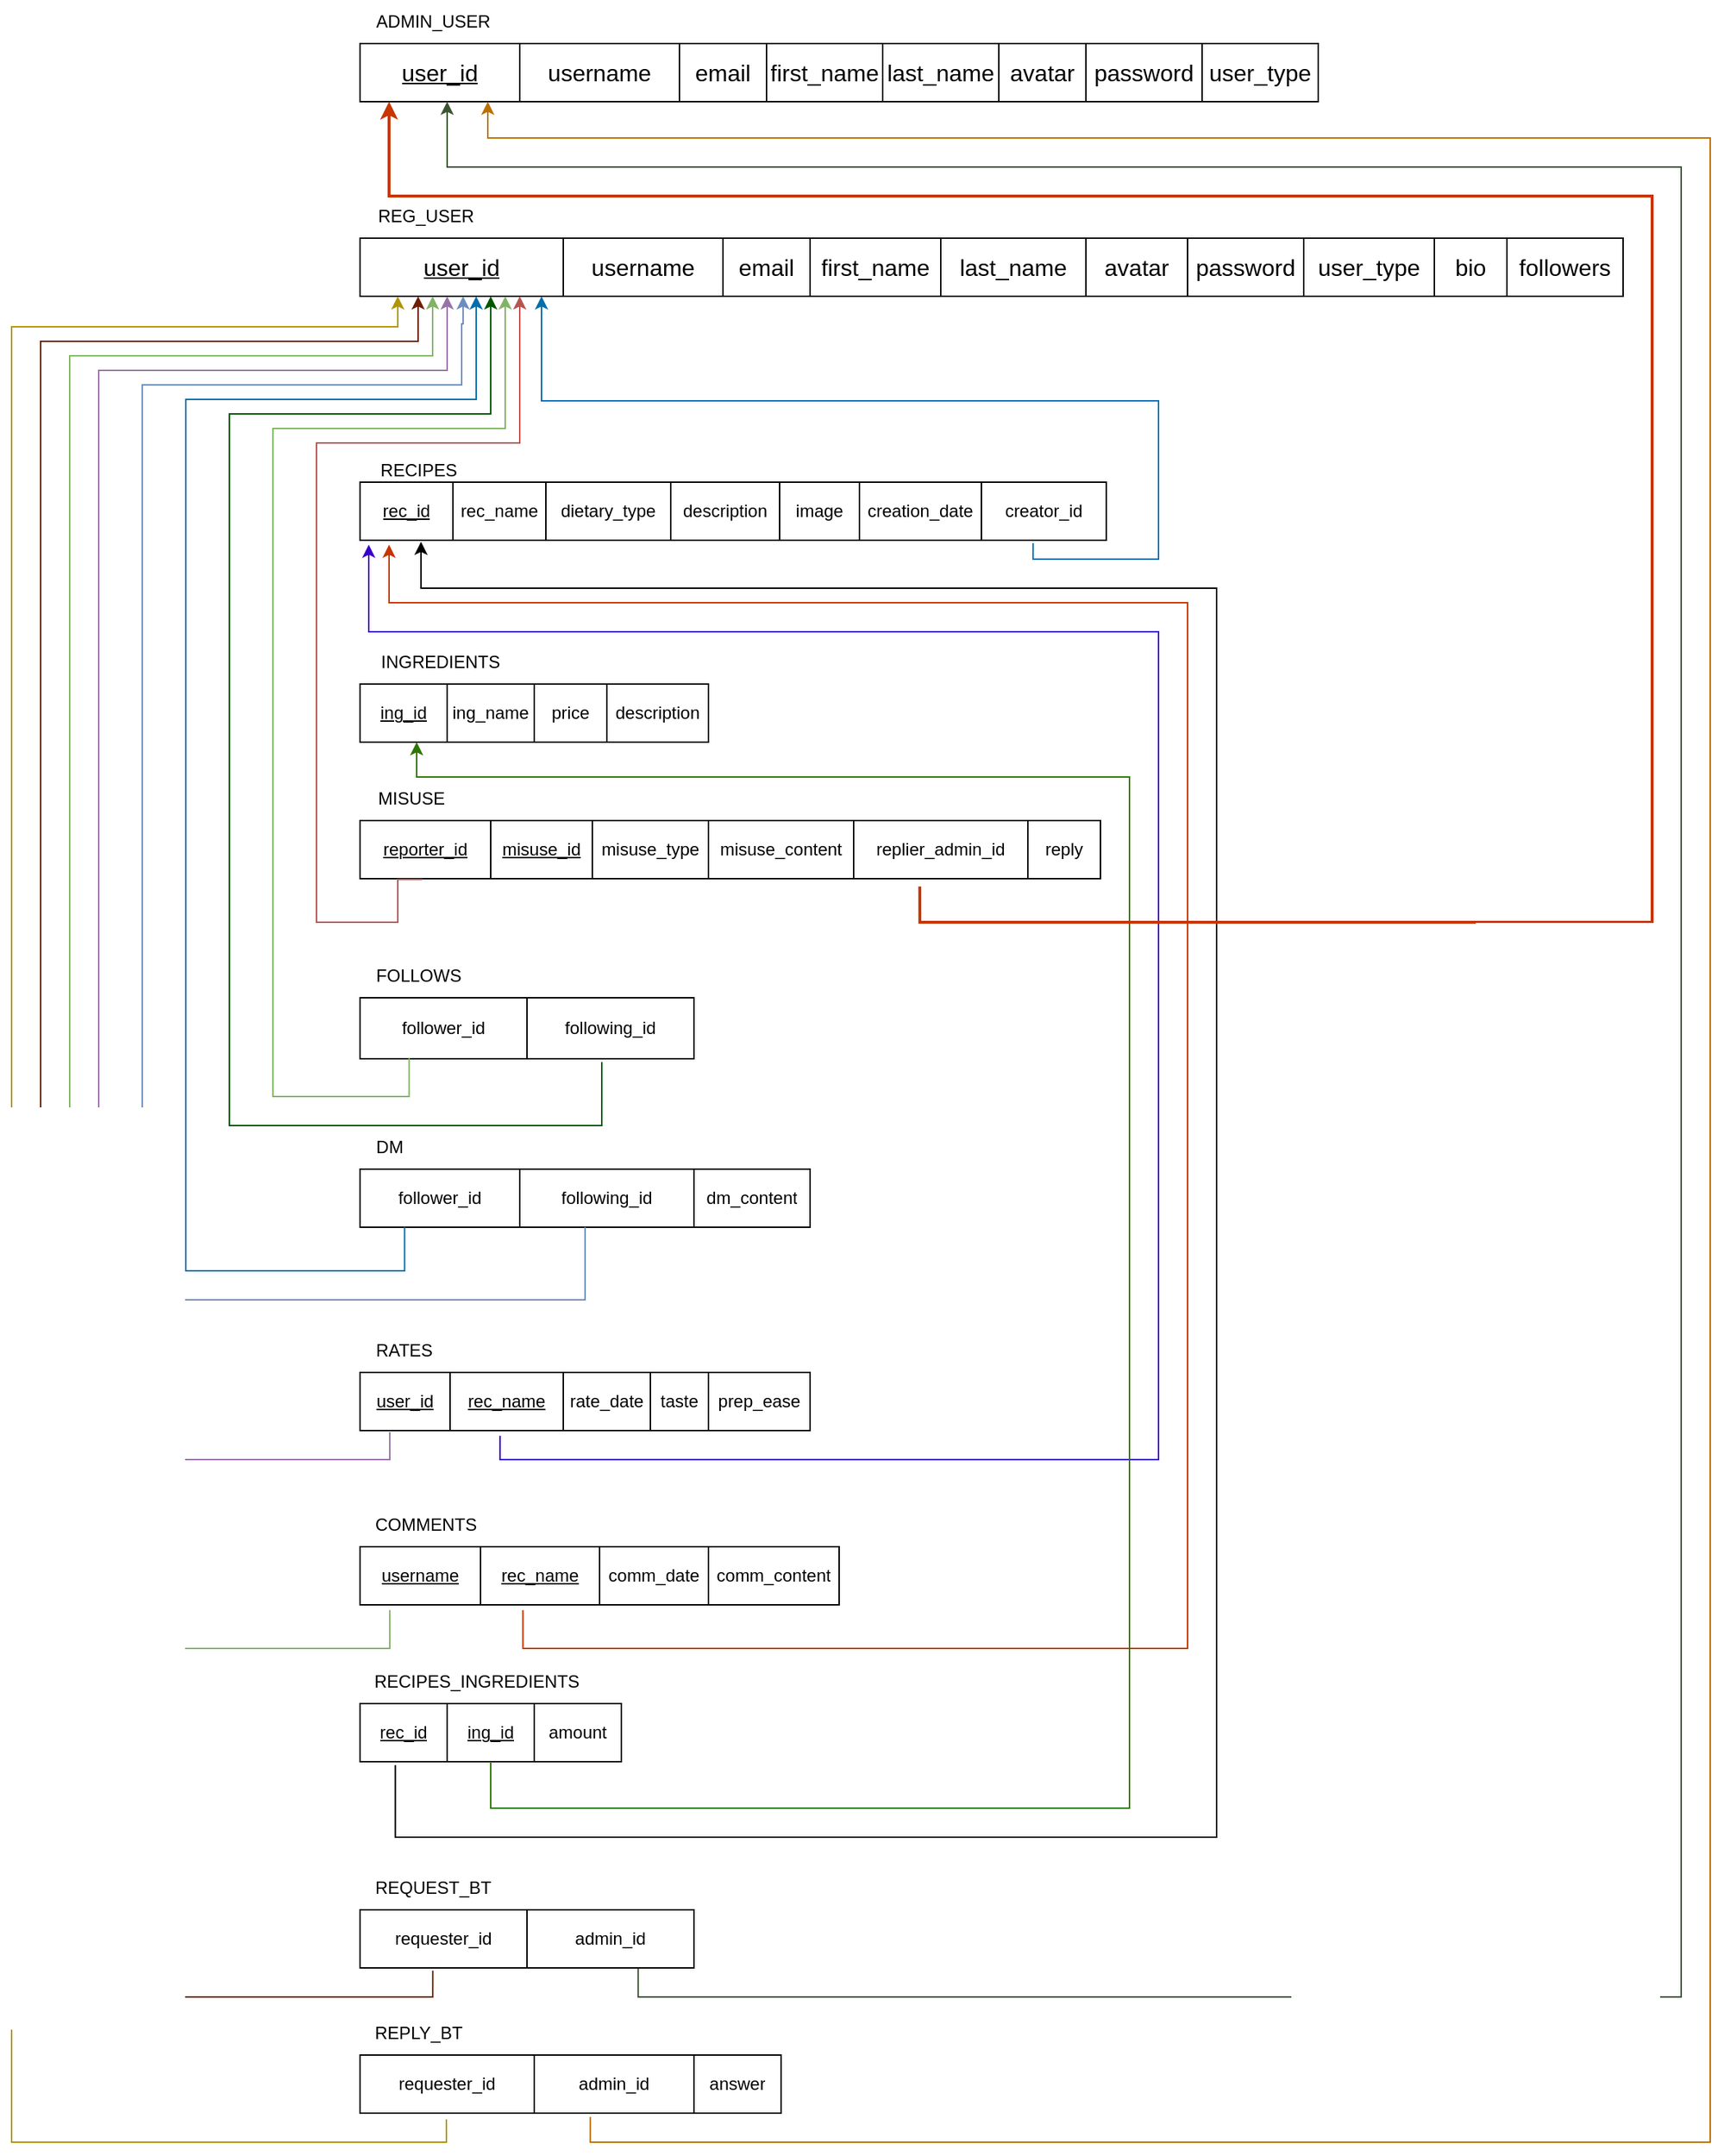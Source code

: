 <mxfile version="22.1.4" type="google">
  <diagram name="Page-1" id="NjtDKgLGMc9teXbc2uLM">
    <mxGraphModel grid="1" page="1" gridSize="10" guides="1" tooltips="1" connect="1" arrows="1" fold="1" pageScale="1" pageWidth="850" pageHeight="1100" math="0" shadow="0">
      <root>
        <mxCell id="0" />
        <mxCell id="1" parent="0" />
        <mxCell id="SH9UqQtt1yjxoyA9mRzl-2" value="" style="shape=table;startSize=0;container=1;collapsible=0;childLayout=tableLayout;fontSize=16;" vertex="1" parent="1">
          <mxGeometry x="160" y="-1" width="870" height="40" as="geometry" />
        </mxCell>
        <mxCell id="SH9UqQtt1yjxoyA9mRzl-3" value="" style="shape=tableRow;horizontal=0;startSize=0;swimlaneHead=0;swimlaneBody=0;strokeColor=inherit;top=0;left=0;bottom=0;right=0;collapsible=0;dropTarget=0;fillColor=none;points=[[0,0.5],[1,0.5]];portConstraint=eastwest;fontSize=16;" vertex="1" parent="SH9UqQtt1yjxoyA9mRzl-2">
          <mxGeometry width="870" height="40" as="geometry" />
        </mxCell>
        <mxCell id="SH9UqQtt1yjxoyA9mRzl-4" value="&lt;u&gt;user_id&lt;/u&gt;" style="shape=partialRectangle;html=1;whiteSpace=wrap;connectable=0;strokeColor=inherit;overflow=hidden;fillColor=none;top=0;left=0;bottom=0;right=0;pointerEvents=1;fontSize=16;" vertex="1" parent="SH9UqQtt1yjxoyA9mRzl-3">
          <mxGeometry width="140" height="40" as="geometry">
            <mxRectangle width="140" height="40" as="alternateBounds" />
          </mxGeometry>
        </mxCell>
        <mxCell id="NsjD4ry6fY5dDlFeeTJH-3" value="username" style="shape=partialRectangle;html=1;whiteSpace=wrap;connectable=0;strokeColor=inherit;overflow=hidden;fillColor=none;top=0;left=0;bottom=0;right=0;pointerEvents=1;fontSize=16;" vertex="1" parent="SH9UqQtt1yjxoyA9mRzl-3">
          <mxGeometry x="140" width="110" height="40" as="geometry">
            <mxRectangle width="110" height="40" as="alternateBounds" />
          </mxGeometry>
        </mxCell>
        <mxCell id="SH9UqQtt1yjxoyA9mRzl-5" value="email" style="shape=partialRectangle;html=1;whiteSpace=wrap;connectable=0;strokeColor=inherit;overflow=hidden;fillColor=none;top=0;left=0;bottom=0;right=0;pointerEvents=1;fontSize=16;" vertex="1" parent="SH9UqQtt1yjxoyA9mRzl-3">
          <mxGeometry x="250" width="60" height="40" as="geometry">
            <mxRectangle width="60" height="40" as="alternateBounds" />
          </mxGeometry>
        </mxCell>
        <mxCell id="SH9UqQtt1yjxoyA9mRzl-6" value="first_name" style="shape=partialRectangle;html=1;whiteSpace=wrap;connectable=0;strokeColor=inherit;overflow=hidden;fillColor=none;top=0;left=0;bottom=0;right=0;pointerEvents=1;fontSize=16;align=center;" vertex="1" parent="SH9UqQtt1yjxoyA9mRzl-3">
          <mxGeometry x="310" width="90" height="40" as="geometry">
            <mxRectangle width="90" height="40" as="alternateBounds" />
          </mxGeometry>
        </mxCell>
        <mxCell id="BGvKS-bfmUBT8Ne4-ugD-6" value="last_name" style="shape=partialRectangle;html=1;whiteSpace=wrap;connectable=0;strokeColor=inherit;overflow=hidden;fillColor=none;top=0;left=0;bottom=0;right=0;pointerEvents=1;fontSize=16;" vertex="1" parent="SH9UqQtt1yjxoyA9mRzl-3">
          <mxGeometry x="400" width="100" height="40" as="geometry">
            <mxRectangle width="100" height="40" as="alternateBounds" />
          </mxGeometry>
        </mxCell>
        <mxCell id="BGvKS-bfmUBT8Ne4-ugD-5" value="avatar" style="shape=partialRectangle;html=1;whiteSpace=wrap;connectable=0;strokeColor=inherit;overflow=hidden;fillColor=none;top=0;left=0;bottom=0;right=0;pointerEvents=1;fontSize=16;align=center;" vertex="1" parent="SH9UqQtt1yjxoyA9mRzl-3">
          <mxGeometry x="500" width="70" height="40" as="geometry">
            <mxRectangle width="70" height="40" as="alternateBounds" />
          </mxGeometry>
        </mxCell>
        <mxCell id="BGvKS-bfmUBT8Ne4-ugD-4" value="password" style="shape=partialRectangle;html=1;whiteSpace=wrap;connectable=0;strokeColor=inherit;overflow=hidden;fillColor=none;top=0;left=0;bottom=0;right=0;pointerEvents=1;fontSize=16;" vertex="1" parent="SH9UqQtt1yjxoyA9mRzl-3">
          <mxGeometry x="570" width="80" height="40" as="geometry">
            <mxRectangle width="80" height="40" as="alternateBounds" />
          </mxGeometry>
        </mxCell>
        <mxCell id="BGvKS-bfmUBT8Ne4-ugD-3" value="user_type" style="shape=partialRectangle;html=1;whiteSpace=wrap;connectable=0;strokeColor=inherit;overflow=hidden;fillColor=none;top=0;left=0;bottom=0;right=0;pointerEvents=1;fontSize=16;" vertex="1" parent="SH9UqQtt1yjxoyA9mRzl-3">
          <mxGeometry x="650" width="90" height="40" as="geometry">
            <mxRectangle width="90" height="40" as="alternateBounds" />
          </mxGeometry>
        </mxCell>
        <mxCell id="BGvKS-bfmUBT8Ne4-ugD-113" value="bio" style="shape=partialRectangle;html=1;whiteSpace=wrap;connectable=0;strokeColor=inherit;overflow=hidden;fillColor=none;top=0;left=0;bottom=0;right=0;pointerEvents=1;fontSize=16;" vertex="1" parent="SH9UqQtt1yjxoyA9mRzl-3">
          <mxGeometry x="740" width="50" height="40" as="geometry">
            <mxRectangle width="50" height="40" as="alternateBounds" />
          </mxGeometry>
        </mxCell>
        <mxCell id="BGvKS-bfmUBT8Ne4-ugD-112" value="followers" style="shape=partialRectangle;html=1;whiteSpace=wrap;connectable=0;strokeColor=inherit;overflow=hidden;fillColor=none;top=0;left=0;bottom=0;right=0;pointerEvents=1;fontSize=16;" vertex="1" parent="SH9UqQtt1yjxoyA9mRzl-3">
          <mxGeometry x="790" width="80" height="40" as="geometry">
            <mxRectangle width="80" height="40" as="alternateBounds" />
          </mxGeometry>
        </mxCell>
        <mxCell id="BGvKS-bfmUBT8Ne4-ugD-1" value="REG_USER" style="text;html=1;align=center;verticalAlign=middle;resizable=0;points=[];autosize=1;strokeColor=none;fillColor=none;" vertex="1" parent="1">
          <mxGeometry x="160" y="-31" width="90" height="30" as="geometry" />
        </mxCell>
        <mxCell id="BGvKS-bfmUBT8Ne4-ugD-7" value="RECIPES" style="text;html=1;align=center;verticalAlign=middle;resizable=0;points=[];autosize=1;strokeColor=none;fillColor=none;" vertex="1" parent="1">
          <mxGeometry x="160" y="144" width="80" height="30" as="geometry" />
        </mxCell>
        <mxCell id="BGvKS-bfmUBT8Ne4-ugD-8" value="" style="shape=table;startSize=0;container=1;collapsible=0;childLayout=tableLayout;" vertex="1" parent="1">
          <mxGeometry x="160" y="167" width="514" height="40" as="geometry" />
        </mxCell>
        <mxCell id="BGvKS-bfmUBT8Ne4-ugD-9" value="" style="shape=tableRow;horizontal=0;startSize=0;swimlaneHead=0;swimlaneBody=0;strokeColor=inherit;top=0;left=0;bottom=0;right=0;collapsible=0;dropTarget=0;fillColor=none;points=[[0,0.5],[1,0.5]];portConstraint=eastwest;" vertex="1" parent="BGvKS-bfmUBT8Ne4-ugD-8">
          <mxGeometry width="514" height="40" as="geometry" />
        </mxCell>
        <mxCell id="BGvKS-bfmUBT8Ne4-ugD-10" value="&lt;u&gt;rec_id&lt;/u&gt;" style="shape=partialRectangle;html=1;whiteSpace=wrap;connectable=0;strokeColor=inherit;overflow=hidden;fillColor=none;top=0;left=0;bottom=0;right=0;pointerEvents=1;" vertex="1" parent="BGvKS-bfmUBT8Ne4-ugD-9">
          <mxGeometry width="64" height="40" as="geometry">
            <mxRectangle width="64" height="40" as="alternateBounds" />
          </mxGeometry>
        </mxCell>
        <mxCell id="NsjD4ry6fY5dDlFeeTJH-4" value="rec_name" style="shape=partialRectangle;html=1;whiteSpace=wrap;connectable=0;strokeColor=inherit;overflow=hidden;fillColor=none;top=0;left=0;bottom=0;right=0;pointerEvents=1;" vertex="1" parent="BGvKS-bfmUBT8Ne4-ugD-9">
          <mxGeometry x="64" width="64" height="40" as="geometry">
            <mxRectangle width="64" height="40" as="alternateBounds" />
          </mxGeometry>
        </mxCell>
        <mxCell id="BGvKS-bfmUBT8Ne4-ugD-11" value="dietary_type" style="shape=partialRectangle;html=1;whiteSpace=wrap;connectable=0;strokeColor=inherit;overflow=hidden;fillColor=none;top=0;left=0;bottom=0;right=0;pointerEvents=1;" vertex="1" parent="BGvKS-bfmUBT8Ne4-ugD-9">
          <mxGeometry x="128" width="86" height="40" as="geometry">
            <mxRectangle width="86" height="40" as="alternateBounds" />
          </mxGeometry>
        </mxCell>
        <mxCell id="BGvKS-bfmUBT8Ne4-ugD-12" value="description" style="shape=partialRectangle;html=1;whiteSpace=wrap;connectable=0;strokeColor=inherit;overflow=hidden;fillColor=none;top=0;left=0;bottom=0;right=0;pointerEvents=1;" vertex="1" parent="BGvKS-bfmUBT8Ne4-ugD-9">
          <mxGeometry x="214" width="75" height="40" as="geometry">
            <mxRectangle width="75" height="40" as="alternateBounds" />
          </mxGeometry>
        </mxCell>
        <mxCell id="BGvKS-bfmUBT8Ne4-ugD-13" value="image" style="shape=partialRectangle;html=1;whiteSpace=wrap;connectable=0;strokeColor=inherit;overflow=hidden;fillColor=none;top=0;left=0;bottom=0;right=0;pointerEvents=1;" vertex="1" parent="BGvKS-bfmUBT8Ne4-ugD-9">
          <mxGeometry x="289" width="55" height="40" as="geometry">
            <mxRectangle width="55" height="40" as="alternateBounds" />
          </mxGeometry>
        </mxCell>
        <mxCell id="BGvKS-bfmUBT8Ne4-ugD-115" value="creation_date" style="shape=partialRectangle;html=1;whiteSpace=wrap;connectable=0;strokeColor=inherit;overflow=hidden;fillColor=none;top=0;left=0;bottom=0;right=0;pointerEvents=1;" vertex="1" parent="BGvKS-bfmUBT8Ne4-ugD-9">
          <mxGeometry x="344" width="84" height="40" as="geometry">
            <mxRectangle width="84" height="40" as="alternateBounds" />
          </mxGeometry>
        </mxCell>
        <mxCell id="BGvKS-bfmUBT8Ne4-ugD-114" value="creator_id" style="shape=partialRectangle;html=1;whiteSpace=wrap;connectable=0;strokeColor=inherit;overflow=hidden;fillColor=none;top=0;left=0;bottom=0;right=0;pointerEvents=1;" vertex="1" parent="BGvKS-bfmUBT8Ne4-ugD-9">
          <mxGeometry x="428" width="86" height="40" as="geometry">
            <mxRectangle width="86" height="40" as="alternateBounds" />
          </mxGeometry>
        </mxCell>
        <mxCell id="BGvKS-bfmUBT8Ne4-ugD-15" value="INGREDIENTS" style="text;html=1;align=center;verticalAlign=middle;resizable=0;points=[];autosize=1;strokeColor=none;fillColor=none;" vertex="1" parent="1">
          <mxGeometry x="160" y="276" width="110" height="30" as="geometry" />
        </mxCell>
        <mxCell id="BGvKS-bfmUBT8Ne4-ugD-16" value="" style="shape=table;startSize=0;container=1;collapsible=0;childLayout=tableLayout;" vertex="1" parent="1">
          <mxGeometry x="160" y="306" width="240" height="40" as="geometry" />
        </mxCell>
        <mxCell id="BGvKS-bfmUBT8Ne4-ugD-17" value="" style="shape=tableRow;horizontal=0;startSize=0;swimlaneHead=0;swimlaneBody=0;strokeColor=inherit;top=0;left=0;bottom=0;right=0;collapsible=0;dropTarget=0;fillColor=none;points=[[0,0.5],[1,0.5]];portConstraint=eastwest;" vertex="1" parent="BGvKS-bfmUBT8Ne4-ugD-16">
          <mxGeometry width="240" height="40" as="geometry" />
        </mxCell>
        <mxCell id="BGvKS-bfmUBT8Ne4-ugD-18" value="&lt;u&gt;ing_id&lt;/u&gt;" style="shape=partialRectangle;html=1;whiteSpace=wrap;connectable=0;strokeColor=inherit;overflow=hidden;fillColor=none;top=0;left=0;bottom=0;right=0;pointerEvents=1;" vertex="1" parent="BGvKS-bfmUBT8Ne4-ugD-17">
          <mxGeometry width="60" height="40" as="geometry">
            <mxRectangle width="60" height="40" as="alternateBounds" />
          </mxGeometry>
        </mxCell>
        <mxCell id="NsjD4ry6fY5dDlFeeTJH-5" value="ing_name" style="shape=partialRectangle;html=1;whiteSpace=wrap;connectable=0;strokeColor=inherit;overflow=hidden;fillColor=none;top=0;left=0;bottom=0;right=0;pointerEvents=1;" vertex="1" parent="BGvKS-bfmUBT8Ne4-ugD-17">
          <mxGeometry x="60" width="60" height="40" as="geometry">
            <mxRectangle width="60" height="40" as="alternateBounds" />
          </mxGeometry>
        </mxCell>
        <mxCell id="BGvKS-bfmUBT8Ne4-ugD-19" value="price" style="shape=partialRectangle;html=1;whiteSpace=wrap;connectable=0;strokeColor=inherit;overflow=hidden;fillColor=none;top=0;left=0;bottom=0;right=0;pointerEvents=1;" vertex="1" parent="BGvKS-bfmUBT8Ne4-ugD-17">
          <mxGeometry x="120" width="50" height="40" as="geometry">
            <mxRectangle width="50" height="40" as="alternateBounds" />
          </mxGeometry>
        </mxCell>
        <mxCell id="BGvKS-bfmUBT8Ne4-ugD-20" value="description" style="shape=partialRectangle;html=1;whiteSpace=wrap;connectable=0;strokeColor=inherit;overflow=hidden;fillColor=none;top=0;left=0;bottom=0;right=0;pointerEvents=1;" vertex="1" parent="BGvKS-bfmUBT8Ne4-ugD-17">
          <mxGeometry x="170" width="70" height="40" as="geometry">
            <mxRectangle width="70" height="40" as="alternateBounds" />
          </mxGeometry>
        </mxCell>
        <mxCell id="BGvKS-bfmUBT8Ne4-ugD-22" value="MISUSE" style="text;html=1;align=center;verticalAlign=middle;resizable=0;points=[];autosize=1;strokeColor=none;fillColor=none;" vertex="1" parent="1">
          <mxGeometry x="160" y="370" width="70" height="30" as="geometry" />
        </mxCell>
        <mxCell id="BGvKS-bfmUBT8Ne4-ugD-23" value="" style="shape=table;startSize=0;container=1;collapsible=0;childLayout=tableLayout;" vertex="1" parent="1">
          <mxGeometry x="160" y="400" width="510" height="40" as="geometry" />
        </mxCell>
        <mxCell id="BGvKS-bfmUBT8Ne4-ugD-24" value="" style="shape=tableRow;horizontal=0;startSize=0;swimlaneHead=0;swimlaneBody=0;strokeColor=inherit;top=0;left=0;bottom=0;right=0;collapsible=0;dropTarget=0;fillColor=none;points=[[0,0.5],[1,0.5]];portConstraint=eastwest;" vertex="1" parent="BGvKS-bfmUBT8Ne4-ugD-23">
          <mxGeometry width="510" height="40" as="geometry" />
        </mxCell>
        <mxCell id="BGvKS-bfmUBT8Ne4-ugD-25" value="&lt;u&gt;reporter_id&lt;/u&gt;" style="shape=partialRectangle;html=1;whiteSpace=wrap;connectable=0;strokeColor=inherit;overflow=hidden;fillColor=none;top=0;left=0;bottom=0;right=0;pointerEvents=1;" vertex="1" parent="BGvKS-bfmUBT8Ne4-ugD-24">
          <mxGeometry width="90" height="40" as="geometry">
            <mxRectangle width="90" height="40" as="alternateBounds" />
          </mxGeometry>
        </mxCell>
        <mxCell id="BGvKS-bfmUBT8Ne4-ugD-29" value="&lt;u&gt;misuse_id&lt;/u&gt;" style="shape=partialRectangle;html=1;whiteSpace=wrap;connectable=0;strokeColor=inherit;overflow=hidden;fillColor=none;top=0;left=0;bottom=0;right=0;pointerEvents=1;" vertex="1" parent="BGvKS-bfmUBT8Ne4-ugD-24">
          <mxGeometry x="90" width="70" height="40" as="geometry">
            <mxRectangle width="70" height="40" as="alternateBounds" />
          </mxGeometry>
        </mxCell>
        <mxCell id="BGvKS-bfmUBT8Ne4-ugD-26" value="misuse_type" style="shape=partialRectangle;html=1;whiteSpace=wrap;connectable=0;strokeColor=inherit;overflow=hidden;fillColor=none;top=0;left=0;bottom=0;right=0;pointerEvents=1;" vertex="1" parent="BGvKS-bfmUBT8Ne4-ugD-24">
          <mxGeometry x="160" width="80" height="40" as="geometry">
            <mxRectangle width="80" height="40" as="alternateBounds" />
          </mxGeometry>
        </mxCell>
        <mxCell id="BGvKS-bfmUBT8Ne4-ugD-27" value="misuse_content" style="shape=partialRectangle;html=1;whiteSpace=wrap;connectable=0;strokeColor=inherit;overflow=hidden;fillColor=none;top=0;left=0;bottom=0;right=0;pointerEvents=1;" vertex="1" parent="BGvKS-bfmUBT8Ne4-ugD-24">
          <mxGeometry x="240" width="100" height="40" as="geometry">
            <mxRectangle width="100" height="40" as="alternateBounds" />
          </mxGeometry>
        </mxCell>
        <mxCell id="BGvKS-bfmUBT8Ne4-ugD-149" value="replier_admin_id" style="shape=partialRectangle;html=1;whiteSpace=wrap;connectable=0;strokeColor=inherit;overflow=hidden;fillColor=none;top=0;left=0;bottom=0;right=0;pointerEvents=1;" vertex="1" parent="BGvKS-bfmUBT8Ne4-ugD-24">
          <mxGeometry x="340" width="120" height="40" as="geometry">
            <mxRectangle width="120" height="40" as="alternateBounds" />
          </mxGeometry>
        </mxCell>
        <mxCell id="BGvKS-bfmUBT8Ne4-ugD-148" value="reply" style="shape=partialRectangle;html=1;whiteSpace=wrap;connectable=0;strokeColor=inherit;overflow=hidden;fillColor=none;top=0;left=0;bottom=0;right=0;pointerEvents=1;" vertex="1" parent="BGvKS-bfmUBT8Ne4-ugD-24">
          <mxGeometry x="460" width="50" height="40" as="geometry">
            <mxRectangle width="50" height="40" as="alternateBounds" />
          </mxGeometry>
        </mxCell>
        <mxCell id="BGvKS-bfmUBT8Ne4-ugD-31" style="edgeStyle=orthogonalEdgeStyle;rounded=0;orthogonalLoop=1;jettySize=auto;html=1;exitX=0.084;exitY=1.013;exitDx=0;exitDy=0;exitPerimeter=0;fillColor=#f8cecc;strokeColor=#b85450;" edge="1" parent="1" source="BGvKS-bfmUBT8Ne4-ugD-24" target="SH9UqQtt1yjxoyA9mRzl-3">
          <mxGeometry relative="1" as="geometry">
            <mxPoint x="264" y="60" as="targetPoint" />
            <Array as="points">
              <mxPoint x="186" y="470" />
              <mxPoint x="130" y="470" />
              <mxPoint x="130" y="140" />
              <mxPoint x="270" y="140" />
            </Array>
          </mxGeometry>
        </mxCell>
        <mxCell id="BGvKS-bfmUBT8Ne4-ugD-34" value="FOLLOWS" style="text;html=1;align=center;verticalAlign=middle;resizable=0;points=[];autosize=1;strokeColor=none;fillColor=none;" vertex="1" parent="1">
          <mxGeometry x="160" y="492" width="80" height="30" as="geometry" />
        </mxCell>
        <mxCell id="BGvKS-bfmUBT8Ne4-ugD-35" value="" style="shape=table;startSize=0;container=1;collapsible=0;childLayout=tableLayout;" vertex="1" parent="1">
          <mxGeometry x="160" y="522" width="230" height="42" as="geometry" />
        </mxCell>
        <mxCell id="BGvKS-bfmUBT8Ne4-ugD-36" value="" style="shape=tableRow;horizontal=0;startSize=0;swimlaneHead=0;swimlaneBody=0;strokeColor=inherit;top=0;left=0;bottom=0;right=0;collapsible=0;dropTarget=0;fillColor=none;points=[[0,0.5],[1,0.5]];portConstraint=eastwest;" vertex="1" parent="BGvKS-bfmUBT8Ne4-ugD-35">
          <mxGeometry width="230" height="42" as="geometry" />
        </mxCell>
        <mxCell id="BGvKS-bfmUBT8Ne4-ugD-37" value="follower_id" style="shape=partialRectangle;html=1;whiteSpace=wrap;connectable=0;strokeColor=inherit;overflow=hidden;fillColor=none;top=0;left=0;bottom=0;right=0;pointerEvents=1;" vertex="1" parent="BGvKS-bfmUBT8Ne4-ugD-36">
          <mxGeometry width="115" height="42" as="geometry">
            <mxRectangle width="115" height="42" as="alternateBounds" />
          </mxGeometry>
        </mxCell>
        <mxCell id="BGvKS-bfmUBT8Ne4-ugD-38" value="following_id" style="shape=partialRectangle;html=1;whiteSpace=wrap;connectable=0;strokeColor=inherit;overflow=hidden;fillColor=none;top=0;left=0;bottom=0;right=0;pointerEvents=1;" vertex="1" parent="BGvKS-bfmUBT8Ne4-ugD-36">
          <mxGeometry x="115" width="115" height="42" as="geometry">
            <mxRectangle width="115" height="42" as="alternateBounds" />
          </mxGeometry>
        </mxCell>
        <mxCell id="BGvKS-bfmUBT8Ne4-ugD-39" value="DM" style="text;html=1;align=center;verticalAlign=middle;resizable=0;points=[];autosize=1;strokeColor=none;fillColor=none;" vertex="1" parent="1">
          <mxGeometry x="160" y="610" width="40" height="30" as="geometry" />
        </mxCell>
        <mxCell id="BGvKS-bfmUBT8Ne4-ugD-40" value="" style="shape=table;startSize=0;container=1;collapsible=0;childLayout=tableLayout;" vertex="1" parent="1">
          <mxGeometry x="160" y="640" width="310" height="40" as="geometry" />
        </mxCell>
        <mxCell id="BGvKS-bfmUBT8Ne4-ugD-41" value="" style="shape=tableRow;horizontal=0;startSize=0;swimlaneHead=0;swimlaneBody=0;strokeColor=inherit;top=0;left=0;bottom=0;right=0;collapsible=0;dropTarget=0;fillColor=none;points=[[0,0.5],[1,0.5]];portConstraint=eastwest;" vertex="1" parent="BGvKS-bfmUBT8Ne4-ugD-40">
          <mxGeometry width="310" height="40" as="geometry" />
        </mxCell>
        <mxCell id="BGvKS-bfmUBT8Ne4-ugD-42" value="follower_id" style="shape=partialRectangle;html=1;whiteSpace=wrap;connectable=0;strokeColor=inherit;overflow=hidden;fillColor=none;top=0;left=0;bottom=0;right=0;pointerEvents=1;" vertex="1" parent="BGvKS-bfmUBT8Ne4-ugD-41">
          <mxGeometry width="110" height="40" as="geometry">
            <mxRectangle width="110" height="40" as="alternateBounds" />
          </mxGeometry>
        </mxCell>
        <mxCell id="BGvKS-bfmUBT8Ne4-ugD-43" value="following_id" style="shape=partialRectangle;html=1;whiteSpace=wrap;connectable=0;strokeColor=inherit;overflow=hidden;fillColor=none;top=0;left=0;bottom=0;right=0;pointerEvents=1;" vertex="1" parent="BGvKS-bfmUBT8Ne4-ugD-41">
          <mxGeometry x="110" width="120" height="40" as="geometry">
            <mxRectangle width="120" height="40" as="alternateBounds" />
          </mxGeometry>
        </mxCell>
        <mxCell id="BGvKS-bfmUBT8Ne4-ugD-44" value="dm_content" style="shape=partialRectangle;html=1;whiteSpace=wrap;connectable=0;strokeColor=inherit;overflow=hidden;fillColor=none;top=0;left=0;bottom=0;right=0;pointerEvents=1;" vertex="1" parent="BGvKS-bfmUBT8Ne4-ugD-41">
          <mxGeometry x="230" width="80" height="40" as="geometry">
            <mxRectangle width="80" height="40" as="alternateBounds" />
          </mxGeometry>
        </mxCell>
        <mxCell id="BGvKS-bfmUBT8Ne4-ugD-45" style="edgeStyle=orthogonalEdgeStyle;rounded=0;orthogonalLoop=1;jettySize=auto;html=1;exitX=0.147;exitY=0.985;exitDx=0;exitDy=0;exitPerimeter=0;fillColor=#d5e8d4;strokeColor=#82b366;" edge="1" parent="1" source="BGvKS-bfmUBT8Ne4-ugD-36" target="SH9UqQtt1yjxoyA9mRzl-3">
          <mxGeometry relative="1" as="geometry">
            <mxPoint x="250" y="56" as="targetPoint" />
            <Array as="points">
              <mxPoint x="194" y="590" />
              <mxPoint x="100" y="590" />
              <mxPoint x="100" y="130" />
              <mxPoint x="260" y="130" />
            </Array>
          </mxGeometry>
        </mxCell>
        <mxCell id="BGvKS-bfmUBT8Ne4-ugD-47" style="edgeStyle=orthogonalEdgeStyle;rounded=0;orthogonalLoop=1;jettySize=auto;html=1;fillColor=#dae8fc;strokeColor=#6c8ebf;" edge="1" parent="1" target="SH9UqQtt1yjxoyA9mRzl-3">
          <mxGeometry relative="1" as="geometry">
            <mxPoint x="315" y="680" as="sourcePoint" />
            <mxPoint x="202" y="58" as="targetPoint" />
            <Array as="points">
              <mxPoint x="315" y="730" />
              <mxPoint x="10" y="730" />
              <mxPoint x="10" y="100" />
              <mxPoint x="230" y="100" />
              <mxPoint x="230" y="58" />
              <mxPoint x="231" y="58" />
            </Array>
          </mxGeometry>
        </mxCell>
        <mxCell id="BGvKS-bfmUBT8Ne4-ugD-48" style="edgeStyle=orthogonalEdgeStyle;rounded=0;orthogonalLoop=1;jettySize=auto;html=1;exitX=0.099;exitY=0.997;exitDx=0;exitDy=0;exitPerimeter=0;fillColor=#1ba1e2;strokeColor=#006EAF;" edge="1" parent="1" source="BGvKS-bfmUBT8Ne4-ugD-41" target="SH9UqQtt1yjxoyA9mRzl-3">
          <mxGeometry relative="1" as="geometry">
            <mxPoint x="202" y="60" as="targetPoint" />
            <Array as="points">
              <mxPoint x="191" y="710" />
              <mxPoint x="40" y="710" />
              <mxPoint x="40" y="110" />
              <mxPoint x="240" y="110" />
            </Array>
          </mxGeometry>
        </mxCell>
        <mxCell id="BGvKS-bfmUBT8Ne4-ugD-56" style="edgeStyle=orthogonalEdgeStyle;rounded=0;orthogonalLoop=1;jettySize=auto;html=1;exitX=0.724;exitY=1.053;exitDx=0;exitDy=0;exitPerimeter=0;fillColor=#008a00;strokeColor=#005700;" edge="1" parent="1" source="BGvKS-bfmUBT8Ne4-ugD-36" target="SH9UqQtt1yjxoyA9mRzl-3">
          <mxGeometry relative="1" as="geometry">
            <mxPoint x="200" y="76" as="targetPoint" />
            <Array as="points">
              <mxPoint x="327" y="610" />
              <mxPoint x="70" y="610" />
              <mxPoint x="70" y="120" />
              <mxPoint x="250" y="120" />
            </Array>
          </mxGeometry>
        </mxCell>
        <mxCell id="BGvKS-bfmUBT8Ne4-ugD-57" value="RATES" style="text;html=1;align=center;verticalAlign=middle;resizable=0;points=[];autosize=1;strokeColor=none;fillColor=none;" vertex="1" parent="1">
          <mxGeometry x="160" y="750" width="60" height="30" as="geometry" />
        </mxCell>
        <mxCell id="BGvKS-bfmUBT8Ne4-ugD-58" value="" style="shape=table;startSize=0;container=1;collapsible=0;childLayout=tableLayout;" vertex="1" parent="1">
          <mxGeometry x="160" y="780" width="310" height="40" as="geometry" />
        </mxCell>
        <mxCell id="BGvKS-bfmUBT8Ne4-ugD-59" value="" style="shape=tableRow;horizontal=0;startSize=0;swimlaneHead=0;swimlaneBody=0;strokeColor=inherit;top=0;left=0;bottom=0;right=0;collapsible=0;dropTarget=0;fillColor=none;points=[[0,0.5],[1,0.5]];portConstraint=eastwest;" vertex="1" parent="BGvKS-bfmUBT8Ne4-ugD-58">
          <mxGeometry width="310" height="40" as="geometry" />
        </mxCell>
        <mxCell id="BGvKS-bfmUBT8Ne4-ugD-60" value="&lt;u&gt;user_id&lt;/u&gt;" style="shape=partialRectangle;html=1;whiteSpace=wrap;connectable=0;strokeColor=inherit;overflow=hidden;fillColor=none;top=0;left=0;bottom=0;right=0;pointerEvents=1;" vertex="1" parent="BGvKS-bfmUBT8Ne4-ugD-59">
          <mxGeometry width="62" height="40" as="geometry">
            <mxRectangle width="62" height="40" as="alternateBounds" />
          </mxGeometry>
        </mxCell>
        <mxCell id="BGvKS-bfmUBT8Ne4-ugD-61" value="&lt;u&gt;rec_name&lt;/u&gt;" style="shape=partialRectangle;html=1;whiteSpace=wrap;connectable=0;strokeColor=inherit;overflow=hidden;fillColor=none;top=0;left=0;bottom=0;right=0;pointerEvents=1;" vertex="1" parent="BGvKS-bfmUBT8Ne4-ugD-59">
          <mxGeometry x="62" width="78" height="40" as="geometry">
            <mxRectangle width="78" height="40" as="alternateBounds" />
          </mxGeometry>
        </mxCell>
        <mxCell id="BGvKS-bfmUBT8Ne4-ugD-62" value="rate_date" style="shape=partialRectangle;html=1;whiteSpace=wrap;connectable=0;strokeColor=inherit;overflow=hidden;fillColor=none;top=0;left=0;bottom=0;right=0;pointerEvents=1;" vertex="1" parent="BGvKS-bfmUBT8Ne4-ugD-59">
          <mxGeometry x="140" width="60" height="40" as="geometry">
            <mxRectangle width="60" height="40" as="alternateBounds" />
          </mxGeometry>
        </mxCell>
        <mxCell id="BGvKS-bfmUBT8Ne4-ugD-63" value="taste" style="shape=partialRectangle;html=1;whiteSpace=wrap;connectable=0;strokeColor=inherit;overflow=hidden;fillColor=none;top=0;left=0;bottom=0;right=0;pointerEvents=1;" vertex="1" parent="BGvKS-bfmUBT8Ne4-ugD-59">
          <mxGeometry x="200" width="40" height="40" as="geometry">
            <mxRectangle width="40" height="40" as="alternateBounds" />
          </mxGeometry>
        </mxCell>
        <mxCell id="BGvKS-bfmUBT8Ne4-ugD-64" value="prep_ease" style="shape=partialRectangle;html=1;whiteSpace=wrap;connectable=0;strokeColor=inherit;overflow=hidden;fillColor=none;top=0;left=0;bottom=0;right=0;pointerEvents=1;" vertex="1" parent="BGvKS-bfmUBT8Ne4-ugD-59">
          <mxGeometry x="240" width="70" height="40" as="geometry">
            <mxRectangle width="70" height="40" as="alternateBounds" />
          </mxGeometry>
        </mxCell>
        <mxCell id="BGvKS-bfmUBT8Ne4-ugD-65" value="COMMENTS" style="text;html=1;align=center;verticalAlign=middle;resizable=0;points=[];autosize=1;strokeColor=none;fillColor=none;" vertex="1" parent="1">
          <mxGeometry x="160" y="870" width="90" height="30" as="geometry" />
        </mxCell>
        <mxCell id="BGvKS-bfmUBT8Ne4-ugD-66" value="" style="shape=table;startSize=0;container=1;collapsible=0;childLayout=tableLayout;" vertex="1" parent="1">
          <mxGeometry x="160" y="900" width="330" height="40" as="geometry" />
        </mxCell>
        <mxCell id="BGvKS-bfmUBT8Ne4-ugD-67" value="" style="shape=tableRow;horizontal=0;startSize=0;swimlaneHead=0;swimlaneBody=0;strokeColor=inherit;top=0;left=0;bottom=0;right=0;collapsible=0;dropTarget=0;fillColor=none;points=[[0,0.5],[1,0.5]];portConstraint=eastwest;" vertex="1" parent="BGvKS-bfmUBT8Ne4-ugD-66">
          <mxGeometry width="330" height="40" as="geometry" />
        </mxCell>
        <mxCell id="BGvKS-bfmUBT8Ne4-ugD-68" value="&lt;u style=&quot;border-color: var(--border-color);&quot;&gt;username&lt;/u&gt;" style="shape=partialRectangle;html=1;whiteSpace=wrap;connectable=0;strokeColor=inherit;overflow=hidden;fillColor=none;top=0;left=0;bottom=0;right=0;pointerEvents=1;" vertex="1" parent="BGvKS-bfmUBT8Ne4-ugD-67">
          <mxGeometry width="83" height="40" as="geometry">
            <mxRectangle width="83" height="40" as="alternateBounds" />
          </mxGeometry>
        </mxCell>
        <mxCell id="BGvKS-bfmUBT8Ne4-ugD-69" value="&lt;u style=&quot;border-color: var(--border-color);&quot;&gt;rec_name&lt;/u&gt;" style="shape=partialRectangle;html=1;whiteSpace=wrap;connectable=0;strokeColor=inherit;overflow=hidden;fillColor=none;top=0;left=0;bottom=0;right=0;pointerEvents=1;" vertex="1" parent="BGvKS-bfmUBT8Ne4-ugD-67">
          <mxGeometry x="83" width="82" height="40" as="geometry">
            <mxRectangle width="82" height="40" as="alternateBounds" />
          </mxGeometry>
        </mxCell>
        <mxCell id="BGvKS-bfmUBT8Ne4-ugD-70" value="comm_date" style="shape=partialRectangle;html=1;whiteSpace=wrap;connectable=0;strokeColor=inherit;overflow=hidden;fillColor=none;top=0;left=0;bottom=0;right=0;pointerEvents=1;" vertex="1" parent="BGvKS-bfmUBT8Ne4-ugD-67">
          <mxGeometry x="165" width="75" height="40" as="geometry">
            <mxRectangle width="75" height="40" as="alternateBounds" />
          </mxGeometry>
        </mxCell>
        <mxCell id="BGvKS-bfmUBT8Ne4-ugD-71" value="comm_content" style="shape=partialRectangle;html=1;whiteSpace=wrap;connectable=0;strokeColor=inherit;overflow=hidden;fillColor=none;top=0;left=0;bottom=0;right=0;pointerEvents=1;" vertex="1" parent="BGvKS-bfmUBT8Ne4-ugD-67">
          <mxGeometry x="240" width="90" height="40" as="geometry">
            <mxRectangle width="90" height="40" as="alternateBounds" />
          </mxGeometry>
        </mxCell>
        <mxCell id="BGvKS-bfmUBT8Ne4-ugD-72" value="RECIPES_INGREDIENTS" style="text;html=1;align=center;verticalAlign=middle;resizable=0;points=[];autosize=1;strokeColor=none;fillColor=none;" vertex="1" parent="1">
          <mxGeometry x="160" y="978" width="160" height="30" as="geometry" />
        </mxCell>
        <mxCell id="BGvKS-bfmUBT8Ne4-ugD-73" value="" style="shape=table;startSize=0;container=1;collapsible=0;childLayout=tableLayout;" vertex="1" parent="1">
          <mxGeometry x="160" y="1008" width="180" height="40" as="geometry" />
        </mxCell>
        <mxCell id="BGvKS-bfmUBT8Ne4-ugD-74" value="" style="shape=tableRow;horizontal=0;startSize=0;swimlaneHead=0;swimlaneBody=0;strokeColor=inherit;top=0;left=0;bottom=0;right=0;collapsible=0;dropTarget=0;fillColor=none;points=[[0,0.5],[1,0.5]];portConstraint=eastwest;" vertex="1" parent="BGvKS-bfmUBT8Ne4-ugD-73">
          <mxGeometry width="180" height="40" as="geometry" />
        </mxCell>
        <mxCell id="BGvKS-bfmUBT8Ne4-ugD-75" value="&lt;u&gt;rec_id&lt;/u&gt;" style="shape=partialRectangle;html=1;whiteSpace=wrap;connectable=0;strokeColor=inherit;overflow=hidden;fillColor=none;top=0;left=0;bottom=0;right=0;pointerEvents=1;" vertex="1" parent="BGvKS-bfmUBT8Ne4-ugD-74">
          <mxGeometry width="60" height="40" as="geometry">
            <mxRectangle width="60" height="40" as="alternateBounds" />
          </mxGeometry>
        </mxCell>
        <mxCell id="BGvKS-bfmUBT8Ne4-ugD-76" value="&lt;u&gt;ing_id&lt;/u&gt;" style="shape=partialRectangle;html=1;whiteSpace=wrap;connectable=0;strokeColor=inherit;overflow=hidden;fillColor=none;top=0;left=0;bottom=0;right=0;pointerEvents=1;" vertex="1" parent="BGvKS-bfmUBT8Ne4-ugD-74">
          <mxGeometry x="60" width="60" height="40" as="geometry">
            <mxRectangle width="60" height="40" as="alternateBounds" />
          </mxGeometry>
        </mxCell>
        <mxCell id="BGvKS-bfmUBT8Ne4-ugD-77" value="amount" style="shape=partialRectangle;html=1;whiteSpace=wrap;connectable=0;strokeColor=inherit;overflow=hidden;fillColor=none;top=0;left=0;bottom=0;right=0;pointerEvents=1;" vertex="1" parent="BGvKS-bfmUBT8Ne4-ugD-74">
          <mxGeometry x="120" width="60" height="40" as="geometry">
            <mxRectangle width="60" height="40" as="alternateBounds" />
          </mxGeometry>
        </mxCell>
        <mxCell id="BGvKS-bfmUBT8Ne4-ugD-78" style="edgeStyle=orthogonalEdgeStyle;rounded=0;orthogonalLoop=1;jettySize=auto;html=1;fillColor=#e1d5e7;strokeColor=#9673a6;exitX=0.066;exitY=1.025;exitDx=0;exitDy=0;exitPerimeter=0;" edge="1" parent="1" source="BGvKS-bfmUBT8Ne4-ugD-59" target="SH9UqQtt1yjxoyA9mRzl-3">
          <mxGeometry relative="1" as="geometry">
            <mxPoint x="186" y="60" as="targetPoint" />
            <Array as="points">
              <mxPoint x="181" y="840" />
              <mxPoint x="-20" y="840" />
              <mxPoint x="-20" y="90" />
              <mxPoint x="220" y="90" />
            </Array>
          </mxGeometry>
        </mxCell>
        <mxCell id="BGvKS-bfmUBT8Ne4-ugD-85" style="edgeStyle=orthogonalEdgeStyle;rounded=0;orthogonalLoop=1;jettySize=auto;html=1;fillColor=#d5e8d4;strokeColor=#82b366;exitX=0.062;exitY=1.092;exitDx=0;exitDy=0;exitPerimeter=0;gradientColor=#97d077;" edge="1" parent="1" source="BGvKS-bfmUBT8Ne4-ugD-67" target="SH9UqQtt1yjxoyA9mRzl-3">
          <mxGeometry relative="1" as="geometry">
            <mxPoint x="-5" y="40.067" as="targetPoint" />
            <Array as="points">
              <mxPoint x="180" y="970" />
              <mxPoint x="-40" y="970" />
              <mxPoint x="-40" y="80" />
              <mxPoint x="210" y="80" />
            </Array>
          </mxGeometry>
        </mxCell>
        <mxCell id="BGvKS-bfmUBT8Ne4-ugD-93" style="edgeStyle=orthogonalEdgeStyle;rounded=0;orthogonalLoop=1;jettySize=auto;html=1;exitX=0.311;exitY=1.092;exitDx=0;exitDy=0;exitPerimeter=0;fillColor=#6a00ff;strokeColor=#3700CC;" edge="1" parent="1" source="BGvKS-bfmUBT8Ne4-ugD-59">
          <mxGeometry relative="1" as="geometry">
            <mxPoint x="166" y="210" as="targetPoint" />
            <Array as="points">
              <mxPoint x="256" y="840" />
              <mxPoint x="710" y="840" />
              <mxPoint x="710" y="270" />
              <mxPoint x="166" y="270" />
            </Array>
          </mxGeometry>
        </mxCell>
        <mxCell id="BGvKS-bfmUBT8Ne4-ugD-94" style="edgeStyle=orthogonalEdgeStyle;rounded=0;orthogonalLoop=1;jettySize=auto;html=1;exitX=0.34;exitY=1.092;exitDx=0;exitDy=0;exitPerimeter=0;fillColor=#fa6800;strokeColor=#C73500;" edge="1" parent="1" source="BGvKS-bfmUBT8Ne4-ugD-67">
          <mxGeometry relative="1" as="geometry">
            <mxPoint x="180" y="210" as="targetPoint" />
            <Array as="points">
              <mxPoint x="272" y="970" />
              <mxPoint x="730" y="970" />
              <mxPoint x="730" y="250" />
              <mxPoint x="180" y="250" />
            </Array>
          </mxGeometry>
        </mxCell>
        <mxCell id="BGvKS-bfmUBT8Ne4-ugD-95" style="edgeStyle=orthogonalEdgeStyle;rounded=0;orthogonalLoop=1;jettySize=auto;html=1;fillColor=#60a917;strokeColor=#2D7600;" edge="1" parent="1" source="BGvKS-bfmUBT8Ne4-ugD-74" target="BGvKS-bfmUBT8Ne4-ugD-17">
          <mxGeometry relative="1" as="geometry">
            <Array as="points">
              <mxPoint x="250" y="1080" />
              <mxPoint x="690" y="1080" />
              <mxPoint x="690" y="370" />
              <mxPoint x="199" y="370" />
            </Array>
          </mxGeometry>
        </mxCell>
        <mxCell id="BGvKS-bfmUBT8Ne4-ugD-96" style="edgeStyle=orthogonalEdgeStyle;rounded=0;orthogonalLoop=1;jettySize=auto;html=1;exitX=0.135;exitY=1.058;exitDx=0;exitDy=0;exitPerimeter=0;" edge="1" parent="1" source="BGvKS-bfmUBT8Ne4-ugD-74">
          <mxGeometry relative="1" as="geometry">
            <mxPoint x="202" y="208" as="targetPoint" />
            <Array as="points">
              <mxPoint x="184" y="1100" />
              <mxPoint x="750" y="1100" />
              <mxPoint x="750" y="240" />
              <mxPoint x="202" y="240" />
            </Array>
          </mxGeometry>
        </mxCell>
        <mxCell id="BGvKS-bfmUBT8Ne4-ugD-99" value="" style="shape=table;startSize=0;container=1;collapsible=0;childLayout=tableLayout;fontSize=16;" vertex="1" parent="1">
          <mxGeometry x="160" y="-135" width="660" height="40" as="geometry" />
        </mxCell>
        <mxCell id="BGvKS-bfmUBT8Ne4-ugD-100" value="" style="shape=tableRow;horizontal=0;startSize=0;swimlaneHead=0;swimlaneBody=0;strokeColor=inherit;top=0;left=0;bottom=0;right=0;collapsible=0;dropTarget=0;fillColor=none;points=[[0,0.5],[1,0.5]];portConstraint=eastwest;fontSize=16;" vertex="1" parent="BGvKS-bfmUBT8Ne4-ugD-99">
          <mxGeometry width="660" height="40" as="geometry" />
        </mxCell>
        <mxCell id="BGvKS-bfmUBT8Ne4-ugD-101" value="&lt;u&gt;user_id&lt;/u&gt;" style="shape=partialRectangle;html=1;whiteSpace=wrap;connectable=0;strokeColor=inherit;overflow=hidden;fillColor=none;top=0;left=0;bottom=0;right=0;pointerEvents=1;fontSize=16;" vertex="1" parent="BGvKS-bfmUBT8Ne4-ugD-100">
          <mxGeometry width="110" height="40" as="geometry">
            <mxRectangle width="110" height="40" as="alternateBounds" />
          </mxGeometry>
        </mxCell>
        <mxCell id="NsjD4ry6fY5dDlFeeTJH-1" value="username" style="shape=partialRectangle;html=1;whiteSpace=wrap;connectable=0;strokeColor=inherit;overflow=hidden;fillColor=none;top=0;left=0;bottom=0;right=0;pointerEvents=1;fontSize=16;" vertex="1" parent="BGvKS-bfmUBT8Ne4-ugD-100">
          <mxGeometry x="110" width="110" height="40" as="geometry">
            <mxRectangle width="110" height="40" as="alternateBounds" />
          </mxGeometry>
        </mxCell>
        <mxCell id="BGvKS-bfmUBT8Ne4-ugD-102" value="email" style="shape=partialRectangle;html=1;whiteSpace=wrap;connectable=0;strokeColor=inherit;overflow=hidden;fillColor=none;top=0;left=0;bottom=0;right=0;pointerEvents=1;fontSize=16;" vertex="1" parent="BGvKS-bfmUBT8Ne4-ugD-100">
          <mxGeometry x="220" width="60" height="40" as="geometry">
            <mxRectangle width="60" height="40" as="alternateBounds" />
          </mxGeometry>
        </mxCell>
        <mxCell id="BGvKS-bfmUBT8Ne4-ugD-103" value="first_name" style="shape=partialRectangle;html=1;whiteSpace=wrap;connectable=0;strokeColor=inherit;overflow=hidden;fillColor=none;top=0;left=0;bottom=0;right=0;pointerEvents=1;fontSize=16;align=center;" vertex="1" parent="BGvKS-bfmUBT8Ne4-ugD-100">
          <mxGeometry x="280" width="80" height="40" as="geometry">
            <mxRectangle width="80" height="40" as="alternateBounds" />
          </mxGeometry>
        </mxCell>
        <mxCell id="BGvKS-bfmUBT8Ne4-ugD-104" value="last_name" style="shape=partialRectangle;html=1;whiteSpace=wrap;connectable=0;strokeColor=inherit;overflow=hidden;fillColor=none;top=0;left=0;bottom=0;right=0;pointerEvents=1;fontSize=16;" vertex="1" parent="BGvKS-bfmUBT8Ne4-ugD-100">
          <mxGeometry x="360" width="80" height="40" as="geometry">
            <mxRectangle width="80" height="40" as="alternateBounds" />
          </mxGeometry>
        </mxCell>
        <mxCell id="BGvKS-bfmUBT8Ne4-ugD-105" value="avatar" style="shape=partialRectangle;html=1;whiteSpace=wrap;connectable=0;strokeColor=inherit;overflow=hidden;fillColor=none;top=0;left=0;bottom=0;right=0;pointerEvents=1;fontSize=16;align=center;" vertex="1" parent="BGvKS-bfmUBT8Ne4-ugD-100">
          <mxGeometry x="440" width="60" height="40" as="geometry">
            <mxRectangle width="60" height="40" as="alternateBounds" />
          </mxGeometry>
        </mxCell>
        <mxCell id="BGvKS-bfmUBT8Ne4-ugD-106" value="password" style="shape=partialRectangle;html=1;whiteSpace=wrap;connectable=0;strokeColor=inherit;overflow=hidden;fillColor=none;top=0;left=0;bottom=0;right=0;pointerEvents=1;fontSize=16;" vertex="1" parent="BGvKS-bfmUBT8Ne4-ugD-100">
          <mxGeometry x="500" width="80" height="40" as="geometry">
            <mxRectangle width="80" height="40" as="alternateBounds" />
          </mxGeometry>
        </mxCell>
        <mxCell id="BGvKS-bfmUBT8Ne4-ugD-107" value="user_type" style="shape=partialRectangle;html=1;whiteSpace=wrap;connectable=0;strokeColor=inherit;overflow=hidden;fillColor=none;top=0;left=0;bottom=0;right=0;pointerEvents=1;fontSize=16;" vertex="1" parent="BGvKS-bfmUBT8Ne4-ugD-100">
          <mxGeometry x="580" width="80" height="40" as="geometry">
            <mxRectangle width="80" height="40" as="alternateBounds" />
          </mxGeometry>
        </mxCell>
        <mxCell id="BGvKS-bfmUBT8Ne4-ugD-111" value="ADMIN_USER" style="text;html=1;align=center;verticalAlign=middle;resizable=0;points=[];autosize=1;strokeColor=none;fillColor=none;" vertex="1" parent="1">
          <mxGeometry x="160" y="-165" width="100" height="30" as="geometry" />
        </mxCell>
        <mxCell id="BGvKS-bfmUBT8Ne4-ugD-116" style="edgeStyle=orthogonalEdgeStyle;rounded=0;orthogonalLoop=1;jettySize=auto;html=1;exitX=0.902;exitY=1.05;exitDx=0;exitDy=0;exitPerimeter=0;fillColor=#1ba1e2;strokeColor=#006EAF;" edge="1" parent="1" source="BGvKS-bfmUBT8Ne4-ugD-9" target="SH9UqQtt1yjxoyA9mRzl-3">
          <mxGeometry relative="1" as="geometry">
            <Array as="points">
              <mxPoint x="624" y="220" />
              <mxPoint x="710" y="220" />
              <mxPoint x="710" y="111" />
              <mxPoint x="285" y="111" />
            </Array>
          </mxGeometry>
        </mxCell>
        <mxCell id="BGvKS-bfmUBT8Ne4-ugD-119" value="REQUEST_BT" style="text;html=1;align=center;verticalAlign=middle;resizable=0;points=[];autosize=1;strokeColor=none;fillColor=none;" vertex="1" parent="1">
          <mxGeometry x="160" y="1120" width="100" height="30" as="geometry" />
        </mxCell>
        <mxCell id="BGvKS-bfmUBT8Ne4-ugD-120" value="REPLY_BT" style="text;html=1;align=center;verticalAlign=middle;resizable=0;points=[];autosize=1;strokeColor=none;fillColor=none;" vertex="1" parent="1">
          <mxGeometry x="160" y="1220" width="80" height="30" as="geometry" />
        </mxCell>
        <mxCell id="BGvKS-bfmUBT8Ne4-ugD-121" value="" style="shape=table;startSize=0;container=1;collapsible=0;childLayout=tableLayout;" vertex="1" parent="1">
          <mxGeometry x="160" y="1150" width="230" height="40" as="geometry" />
        </mxCell>
        <mxCell id="BGvKS-bfmUBT8Ne4-ugD-122" value="" style="shape=tableRow;horizontal=0;startSize=0;swimlaneHead=0;swimlaneBody=0;strokeColor=inherit;top=0;left=0;bottom=0;right=0;collapsible=0;dropTarget=0;fillColor=none;points=[[0,0.5],[1,0.5]];portConstraint=eastwest;" vertex="1" parent="BGvKS-bfmUBT8Ne4-ugD-121">
          <mxGeometry width="230" height="40" as="geometry" />
        </mxCell>
        <mxCell id="BGvKS-bfmUBT8Ne4-ugD-123" value="requester_id" style="shape=partialRectangle;html=1;whiteSpace=wrap;connectable=0;strokeColor=inherit;overflow=hidden;fillColor=none;top=0;left=0;bottom=0;right=0;pointerEvents=1;" vertex="1" parent="BGvKS-bfmUBT8Ne4-ugD-122">
          <mxGeometry width="115" height="40" as="geometry">
            <mxRectangle width="115" height="40" as="alternateBounds" />
          </mxGeometry>
        </mxCell>
        <mxCell id="BGvKS-bfmUBT8Ne4-ugD-124" value="admin_id" style="shape=partialRectangle;html=1;whiteSpace=wrap;connectable=0;strokeColor=inherit;overflow=hidden;fillColor=none;top=0;left=0;bottom=0;right=0;pointerEvents=1;" vertex="1" parent="BGvKS-bfmUBT8Ne4-ugD-122">
          <mxGeometry x="115" width="115" height="40" as="geometry">
            <mxRectangle width="115" height="40" as="alternateBounds" />
          </mxGeometry>
        </mxCell>
        <mxCell id="BGvKS-bfmUBT8Ne4-ugD-131" style="edgeStyle=orthogonalEdgeStyle;rounded=0;orthogonalLoop=1;jettySize=auto;html=1;exitX=0.205;exitY=1.106;exitDx=0;exitDy=0;exitPerimeter=0;fillColor=#e3c800;strokeColor=#B09500;" edge="1" parent="1" source="BGvKS-bfmUBT8Ne4-ugD-126" target="SH9UqQtt1yjxoyA9mRzl-3">
          <mxGeometry relative="1" as="geometry">
            <Array as="points">
              <mxPoint x="220" y="1310" />
              <mxPoint x="-80" y="1310" />
              <mxPoint x="-80" y="60" />
              <mxPoint x="186" y="60" />
            </Array>
          </mxGeometry>
        </mxCell>
        <mxCell id="BGvKS-bfmUBT8Ne4-ugD-125" value="" style="shape=table;startSize=0;container=1;collapsible=0;childLayout=tableLayout;" vertex="1" parent="1">
          <mxGeometry x="160" y="1250" width="290" height="40" as="geometry" />
        </mxCell>
        <mxCell id="BGvKS-bfmUBT8Ne4-ugD-126" value="" style="shape=tableRow;horizontal=0;startSize=0;swimlaneHead=0;swimlaneBody=0;strokeColor=inherit;top=0;left=0;bottom=0;right=0;collapsible=0;dropTarget=0;fillColor=none;points=[[0,0.5],[1,0.5]];portConstraint=eastwest;" vertex="1" parent="BGvKS-bfmUBT8Ne4-ugD-125">
          <mxGeometry width="290" height="40" as="geometry" />
        </mxCell>
        <mxCell id="BGvKS-bfmUBT8Ne4-ugD-127" value="requester_id" style="shape=partialRectangle;html=1;whiteSpace=wrap;connectable=0;strokeColor=inherit;overflow=hidden;fillColor=none;top=0;left=0;bottom=0;right=0;pointerEvents=1;" vertex="1" parent="BGvKS-bfmUBT8Ne4-ugD-126">
          <mxGeometry width="120" height="40" as="geometry">
            <mxRectangle width="120" height="40" as="alternateBounds" />
          </mxGeometry>
        </mxCell>
        <mxCell id="BGvKS-bfmUBT8Ne4-ugD-128" value="admin_id" style="shape=partialRectangle;html=1;whiteSpace=wrap;connectable=0;strokeColor=inherit;overflow=hidden;fillColor=none;top=0;left=0;bottom=0;right=0;pointerEvents=1;" vertex="1" parent="BGvKS-bfmUBT8Ne4-ugD-126">
          <mxGeometry x="120" width="110" height="40" as="geometry">
            <mxRectangle width="110" height="40" as="alternateBounds" />
          </mxGeometry>
        </mxCell>
        <mxCell id="BGvKS-bfmUBT8Ne4-ugD-129" value="answer" style="shape=partialRectangle;html=1;whiteSpace=wrap;connectable=0;strokeColor=inherit;overflow=hidden;fillColor=none;top=0;left=0;bottom=0;right=0;pointerEvents=1;" vertex="1" parent="BGvKS-bfmUBT8Ne4-ugD-126">
          <mxGeometry x="230" width="60" height="40" as="geometry">
            <mxRectangle width="60" height="40" as="alternateBounds" />
          </mxGeometry>
        </mxCell>
        <mxCell id="BGvKS-bfmUBT8Ne4-ugD-130" style="edgeStyle=orthogonalEdgeStyle;rounded=0;orthogonalLoop=1;jettySize=auto;html=1;exitX=0.218;exitY=1.048;exitDx=0;exitDy=0;exitPerimeter=0;fillColor=#a0522d;strokeColor=#6D1F00;" edge="1" parent="1" source="BGvKS-bfmUBT8Ne4-ugD-122" target="SH9UqQtt1yjxoyA9mRzl-3">
          <mxGeometry relative="1" as="geometry">
            <mxPoint x="200" y="56" as="targetPoint" />
            <Array as="points">
              <mxPoint x="210" y="1210" />
              <mxPoint x="-60" y="1210" />
              <mxPoint x="-60" y="70" />
              <mxPoint x="200" y="70" />
            </Array>
          </mxGeometry>
        </mxCell>
        <mxCell id="BGvKS-bfmUBT8Ne4-ugD-132" style="edgeStyle=orthogonalEdgeStyle;rounded=0;orthogonalLoop=1;jettySize=auto;html=1;exitX=0.833;exitY=1.01;exitDx=0;exitDy=0;exitPerimeter=0;fillColor=#6d8764;strokeColor=#3A5431;" edge="1" parent="1" source="BGvKS-bfmUBT8Ne4-ugD-122" target="BGvKS-bfmUBT8Ne4-ugD-100">
          <mxGeometry relative="1" as="geometry">
            <mxPoint x="200" y="-60" as="targetPoint" />
            <Array as="points">
              <mxPoint x="352" y="1210" />
              <mxPoint x="1070" y="1210" />
              <mxPoint x="1070" y="-50" />
              <mxPoint x="220" y="-50" />
            </Array>
          </mxGeometry>
        </mxCell>
        <mxCell id="BGvKS-bfmUBT8Ne4-ugD-133" style="edgeStyle=orthogonalEdgeStyle;rounded=0;orthogonalLoop=1;jettySize=auto;html=1;exitX=0.547;exitY=1.067;exitDx=0;exitDy=0;exitPerimeter=0;fillColor=#f0a30a;strokeColor=#BD7000;" edge="1" parent="1" source="BGvKS-bfmUBT8Ne4-ugD-126">
          <mxGeometry relative="1" as="geometry">
            <Array as="points">
              <mxPoint x="319" y="1310" />
              <mxPoint x="1090" y="1310" />
              <mxPoint x="1090" y="-70" />
              <mxPoint x="248" y="-70" />
            </Array>
            <mxPoint x="248" y="-95" as="targetPoint" />
          </mxGeometry>
        </mxCell>
        <mxCell id="BGvKS-bfmUBT8Ne4-ugD-150" style="edgeStyle=orthogonalEdgeStyle;rounded=0;orthogonalLoop=1;jettySize=auto;html=1;exitX=0.756;exitY=1.134;exitDx=0;exitDy=0;exitPerimeter=0;fillColor=#fa6800;strokeColor=#C73500;strokeWidth=2;" edge="1" parent="1" source="BGvKS-bfmUBT8Ne4-ugD-24" target="BGvKS-bfmUBT8Ne4-ugD-100">
          <mxGeometry relative="1" as="geometry">
            <mxPoint x="180" y="-73" as="targetPoint" />
            <Array as="points">
              <mxPoint x="546" y="470" />
              <mxPoint x="1050" y="470" />
              <mxPoint x="1050" y="-30" />
              <mxPoint x="180" y="-30" />
            </Array>
          </mxGeometry>
        </mxCell>
      </root>
    </mxGraphModel>
  </diagram>
</mxfile>
